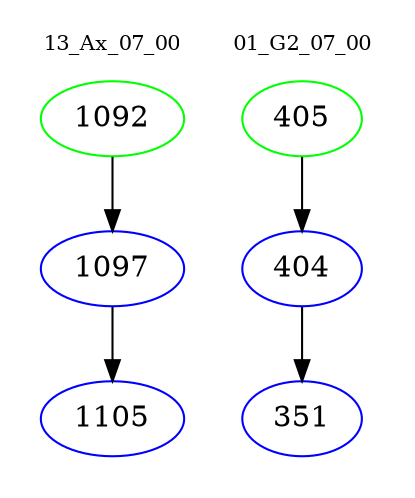 digraph{
subgraph cluster_0 {
color = white
label = "13_Ax_07_00";
fontsize=10;
T0_1092 [label="1092", color="green"]
T0_1092 -> T0_1097 [color="black"]
T0_1097 [label="1097", color="blue"]
T0_1097 -> T0_1105 [color="black"]
T0_1105 [label="1105", color="blue"]
}
subgraph cluster_1 {
color = white
label = "01_G2_07_00";
fontsize=10;
T1_405 [label="405", color="green"]
T1_405 -> T1_404 [color="black"]
T1_404 [label="404", color="blue"]
T1_404 -> T1_351 [color="black"]
T1_351 [label="351", color="blue"]
}
}
